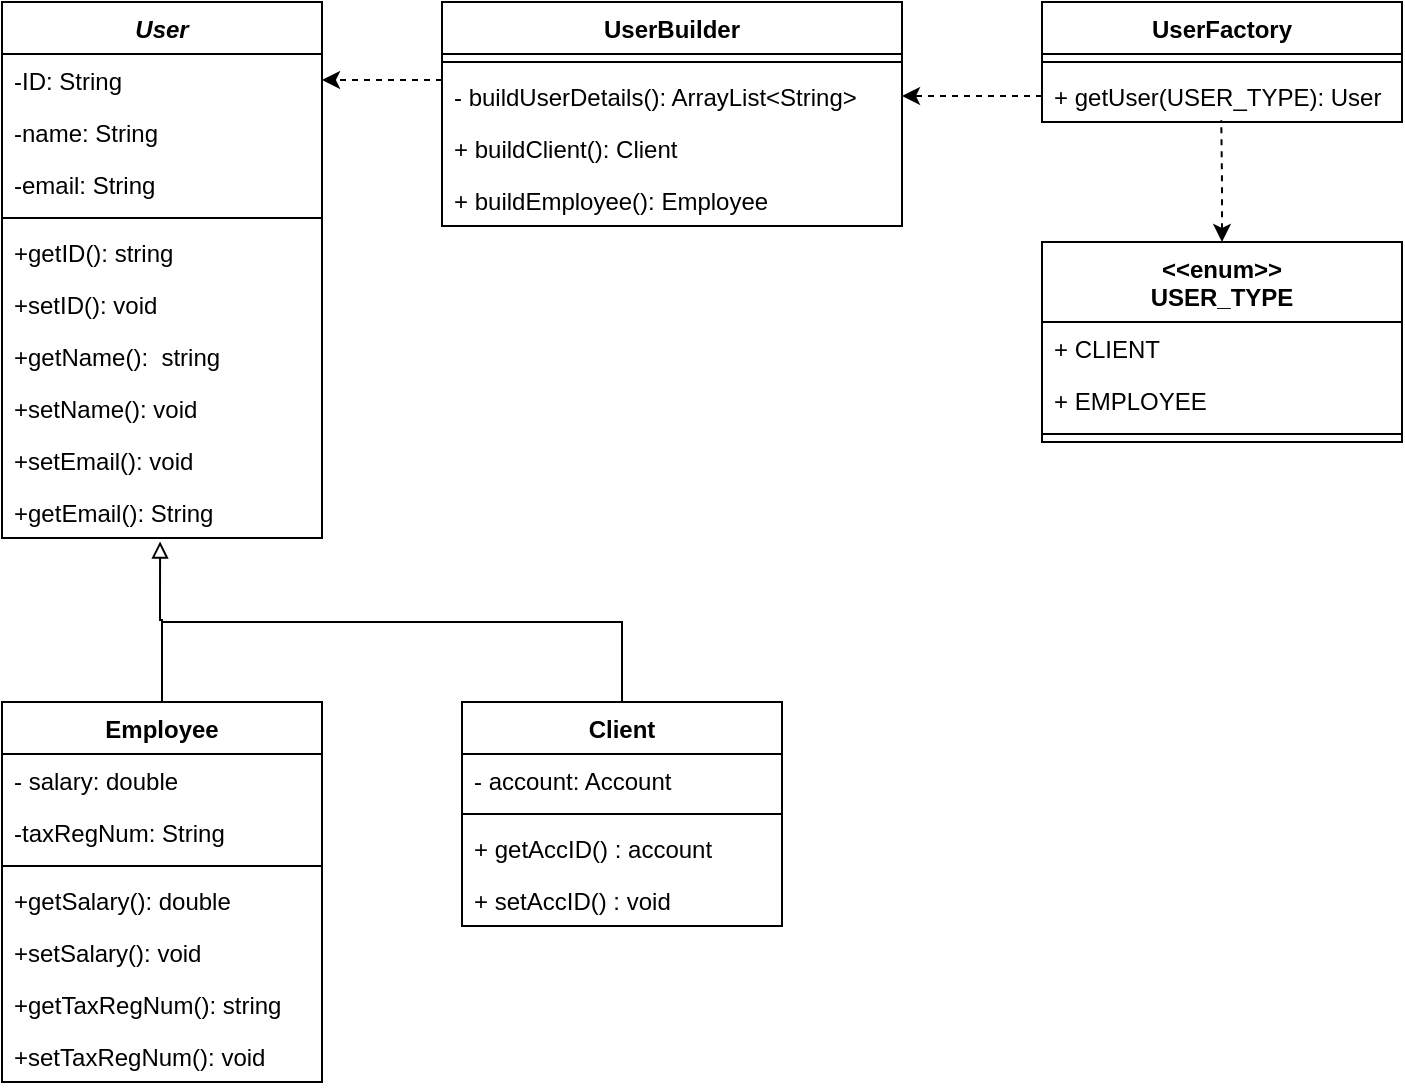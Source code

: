 <mxfile version="14.6.13" type="github">
  <diagram id="k4Plykv9acac5aPjrtQd" name="Page-1">
    <mxGraphModel dx="423" dy="472" grid="1" gridSize="10" guides="1" tooltips="1" connect="1" arrows="1" fold="1" page="1" pageScale="1" pageWidth="850" pageHeight="1100" math="0" shadow="0">
      <root>
        <mxCell id="0" />
        <mxCell id="1" parent="0" />
        <mxCell id="SLe5U7EsBWXXswVBxkud-1" value="User" style="swimlane;fontStyle=3;align=center;verticalAlign=top;childLayout=stackLayout;horizontal=1;startSize=26;horizontalStack=0;resizeParent=1;resizeParentMax=0;resizeLast=0;collapsible=1;marginBottom=0;" parent="1" vertex="1">
          <mxGeometry x="140" y="20" width="160" height="268" as="geometry" />
        </mxCell>
        <mxCell id="SLe5U7EsBWXXswVBxkud-2" value="-ID: String" style="text;strokeColor=none;fillColor=none;align=left;verticalAlign=top;spacingLeft=4;spacingRight=4;overflow=hidden;rotatable=0;points=[[0,0.5],[1,0.5]];portConstraint=eastwest;" parent="SLe5U7EsBWXXswVBxkud-1" vertex="1">
          <mxGeometry y="26" width="160" height="26" as="geometry" />
        </mxCell>
        <mxCell id="SLe5U7EsBWXXswVBxkud-3" value="-name: String" style="text;strokeColor=none;fillColor=none;align=left;verticalAlign=top;spacingLeft=4;spacingRight=4;overflow=hidden;rotatable=0;points=[[0,0.5],[1,0.5]];portConstraint=eastwest;" parent="SLe5U7EsBWXXswVBxkud-1" vertex="1">
          <mxGeometry y="52" width="160" height="26" as="geometry" />
        </mxCell>
        <mxCell id="SLe5U7EsBWXXswVBxkud-4" value="-email: String" style="text;strokeColor=none;fillColor=none;align=left;verticalAlign=top;spacingLeft=4;spacingRight=4;overflow=hidden;rotatable=0;points=[[0,0.5],[1,0.5]];portConstraint=eastwest;" parent="SLe5U7EsBWXXswVBxkud-1" vertex="1">
          <mxGeometry y="78" width="160" height="26" as="geometry" />
        </mxCell>
        <mxCell id="SLe5U7EsBWXXswVBxkud-5" value="" style="line;strokeWidth=1;fillColor=none;align=left;verticalAlign=middle;spacingTop=-1;spacingLeft=3;spacingRight=3;rotatable=0;labelPosition=right;points=[];portConstraint=eastwest;" parent="SLe5U7EsBWXXswVBxkud-1" vertex="1">
          <mxGeometry y="104" width="160" height="8" as="geometry" />
        </mxCell>
        <mxCell id="SLe5U7EsBWXXswVBxkud-6" value="+getID(): string" style="text;strokeColor=none;fillColor=none;align=left;verticalAlign=top;spacingLeft=4;spacingRight=4;overflow=hidden;rotatable=0;points=[[0,0.5],[1,0.5]];portConstraint=eastwest;" parent="SLe5U7EsBWXXswVBxkud-1" vertex="1">
          <mxGeometry y="112" width="160" height="26" as="geometry" />
        </mxCell>
        <mxCell id="SLe5U7EsBWXXswVBxkud-7" value="+setID(): void" style="text;strokeColor=none;fillColor=none;align=left;verticalAlign=top;spacingLeft=4;spacingRight=4;overflow=hidden;rotatable=0;points=[[0,0.5],[1,0.5]];portConstraint=eastwest;" parent="SLe5U7EsBWXXswVBxkud-1" vertex="1">
          <mxGeometry y="138" width="160" height="26" as="geometry" />
        </mxCell>
        <mxCell id="SLe5U7EsBWXXswVBxkud-8" value="+getName():  string" style="text;strokeColor=none;fillColor=none;align=left;verticalAlign=top;spacingLeft=4;spacingRight=4;overflow=hidden;rotatable=0;points=[[0,0.5],[1,0.5]];portConstraint=eastwest;" parent="SLe5U7EsBWXXswVBxkud-1" vertex="1">
          <mxGeometry y="164" width="160" height="26" as="geometry" />
        </mxCell>
        <mxCell id="SLe5U7EsBWXXswVBxkud-9" value="+setName(): void" style="text;strokeColor=none;fillColor=none;align=left;verticalAlign=top;spacingLeft=4;spacingRight=4;overflow=hidden;rotatable=0;points=[[0,0.5],[1,0.5]];portConstraint=eastwest;" parent="SLe5U7EsBWXXswVBxkud-1" vertex="1">
          <mxGeometry y="190" width="160" height="26" as="geometry" />
        </mxCell>
        <mxCell id="SLe5U7EsBWXXswVBxkud-10" value="+setEmail(): void" style="text;strokeColor=none;fillColor=none;align=left;verticalAlign=top;spacingLeft=4;spacingRight=4;overflow=hidden;rotatable=0;points=[[0,0.5],[1,0.5]];portConstraint=eastwest;" parent="SLe5U7EsBWXXswVBxkud-1" vertex="1">
          <mxGeometry y="216" width="160" height="26" as="geometry" />
        </mxCell>
        <mxCell id="SLe5U7EsBWXXswVBxkud-11" value="+getEmail(): String" style="text;strokeColor=none;fillColor=none;align=left;verticalAlign=top;spacingLeft=4;spacingRight=4;overflow=hidden;rotatable=0;points=[[0,0.5],[1,0.5]];portConstraint=eastwest;" parent="SLe5U7EsBWXXswVBxkud-1" vertex="1">
          <mxGeometry y="242" width="160" height="26" as="geometry" />
        </mxCell>
        <mxCell id="SLe5U7EsBWXXswVBxkud-13" value="UserFactory" style="swimlane;fontStyle=1;align=center;verticalAlign=top;childLayout=stackLayout;horizontal=1;startSize=26;horizontalStack=0;resizeParent=1;resizeParentMax=0;resizeLast=0;collapsible=1;marginBottom=0;" parent="1" vertex="1">
          <mxGeometry x="660" y="20" width="180" height="60" as="geometry" />
        </mxCell>
        <mxCell id="SLe5U7EsBWXXswVBxkud-14" value="" style="line;strokeWidth=1;fillColor=none;align=left;verticalAlign=middle;spacingTop=-1;spacingLeft=3;spacingRight=3;rotatable=0;labelPosition=right;points=[];portConstraint=eastwest;" parent="SLe5U7EsBWXXswVBxkud-13" vertex="1">
          <mxGeometry y="26" width="180" height="8" as="geometry" />
        </mxCell>
        <mxCell id="SLe5U7EsBWXXswVBxkud-15" value="+ getUser(USER_TYPE): User" style="text;strokeColor=none;fillColor=none;align=left;verticalAlign=top;spacingLeft=4;spacingRight=4;overflow=hidden;rotatable=0;points=[[0,0.5],[1,0.5]];portConstraint=eastwest;" parent="SLe5U7EsBWXXswVBxkud-13" vertex="1">
          <mxGeometry y="34" width="180" height="26" as="geometry" />
        </mxCell>
        <mxCell id="SLe5U7EsBWXXswVBxkud-37" style="edgeStyle=orthogonalEdgeStyle;rounded=0;orthogonalLoop=1;jettySize=auto;html=1;exitX=0.5;exitY=0;exitDx=0;exitDy=0;endArrow=none;endFill=0;" parent="1" source="SLe5U7EsBWXXswVBxkud-16" edge="1">
          <mxGeometry relative="1" as="geometry">
            <mxPoint x="220" y="330" as="targetPoint" />
            <Array as="points">
              <mxPoint x="450" y="330" />
            </Array>
          </mxGeometry>
        </mxCell>
        <mxCell id="SLe5U7EsBWXXswVBxkud-16" value="Client" style="swimlane;fontStyle=1;align=center;verticalAlign=top;childLayout=stackLayout;horizontal=1;startSize=26;horizontalStack=0;resizeParent=1;resizeParentMax=0;resizeLast=0;collapsible=1;marginBottom=0;" parent="1" vertex="1">
          <mxGeometry x="370" y="370" width="160" height="112" as="geometry" />
        </mxCell>
        <mxCell id="SLe5U7EsBWXXswVBxkud-17" value="- account: Account" style="text;strokeColor=none;fillColor=none;align=left;verticalAlign=top;spacingLeft=4;spacingRight=4;overflow=hidden;rotatable=0;points=[[0,0.5],[1,0.5]];portConstraint=eastwest;" parent="SLe5U7EsBWXXswVBxkud-16" vertex="1">
          <mxGeometry y="26" width="160" height="26" as="geometry" />
        </mxCell>
        <mxCell id="SLe5U7EsBWXXswVBxkud-18" value="" style="line;strokeWidth=1;fillColor=none;align=left;verticalAlign=middle;spacingTop=-1;spacingLeft=3;spacingRight=3;rotatable=0;labelPosition=right;points=[];portConstraint=eastwest;" parent="SLe5U7EsBWXXswVBxkud-16" vertex="1">
          <mxGeometry y="52" width="160" height="8" as="geometry" />
        </mxCell>
        <mxCell id="SLe5U7EsBWXXswVBxkud-19" value="+ getAccID() : account" style="text;strokeColor=none;fillColor=none;align=left;verticalAlign=top;spacingLeft=4;spacingRight=4;overflow=hidden;rotatable=0;points=[[0,0.5],[1,0.5]];portConstraint=eastwest;" parent="SLe5U7EsBWXXswVBxkud-16" vertex="1">
          <mxGeometry y="60" width="160" height="26" as="geometry" />
        </mxCell>
        <mxCell id="SLe5U7EsBWXXswVBxkud-20" value="+ setAccID() : void" style="text;strokeColor=none;fillColor=none;align=left;verticalAlign=top;spacingLeft=4;spacingRight=4;overflow=hidden;rotatable=0;points=[[0,0.5],[1,0.5]];portConstraint=eastwest;" parent="SLe5U7EsBWXXswVBxkud-16" vertex="1">
          <mxGeometry y="86" width="160" height="26" as="geometry" />
        </mxCell>
        <mxCell id="SLe5U7EsBWXXswVBxkud-36" style="edgeStyle=orthogonalEdgeStyle;rounded=0;orthogonalLoop=1;jettySize=auto;html=1;exitX=0.5;exitY=0;exitDx=0;exitDy=0;entryX=0.494;entryY=1.066;entryDx=0;entryDy=0;entryPerimeter=0;endArrow=block;endFill=0;" parent="1" source="SLe5U7EsBWXXswVBxkud-21" target="SLe5U7EsBWXXswVBxkud-11" edge="1">
          <mxGeometry relative="1" as="geometry">
            <Array as="points">
              <mxPoint x="220" y="329" />
              <mxPoint x="219" y="290" />
            </Array>
          </mxGeometry>
        </mxCell>
        <mxCell id="SLe5U7EsBWXXswVBxkud-21" value="Employee" style="swimlane;fontStyle=1;align=center;verticalAlign=top;childLayout=stackLayout;horizontal=1;startSize=26;horizontalStack=0;resizeParent=1;resizeParentMax=0;resizeLast=0;collapsible=1;marginBottom=0;" parent="1" vertex="1">
          <mxGeometry x="140" y="370" width="160" height="190" as="geometry" />
        </mxCell>
        <mxCell id="SLe5U7EsBWXXswVBxkud-22" value="- salary: double" style="text;strokeColor=none;fillColor=none;align=left;verticalAlign=top;spacingLeft=4;spacingRight=4;overflow=hidden;rotatable=0;points=[[0,0.5],[1,0.5]];portConstraint=eastwest;" parent="SLe5U7EsBWXXswVBxkud-21" vertex="1">
          <mxGeometry y="26" width="160" height="26" as="geometry" />
        </mxCell>
        <mxCell id="SLe5U7EsBWXXswVBxkud-23" value="-taxRegNum: String" style="text;strokeColor=none;fillColor=none;align=left;verticalAlign=top;spacingLeft=4;spacingRight=4;overflow=hidden;rotatable=0;points=[[0,0.5],[1,0.5]];portConstraint=eastwest;" parent="SLe5U7EsBWXXswVBxkud-21" vertex="1">
          <mxGeometry y="52" width="160" height="26" as="geometry" />
        </mxCell>
        <mxCell id="SLe5U7EsBWXXswVBxkud-24" value="" style="line;strokeWidth=1;fillColor=none;align=left;verticalAlign=middle;spacingTop=-1;spacingLeft=3;spacingRight=3;rotatable=0;labelPosition=right;points=[];portConstraint=eastwest;" parent="SLe5U7EsBWXXswVBxkud-21" vertex="1">
          <mxGeometry y="78" width="160" height="8" as="geometry" />
        </mxCell>
        <mxCell id="SLe5U7EsBWXXswVBxkud-25" value="+getSalary(): double" style="text;strokeColor=none;fillColor=none;align=left;verticalAlign=top;spacingLeft=4;spacingRight=4;overflow=hidden;rotatable=0;points=[[0,0.5],[1,0.5]];portConstraint=eastwest;" parent="SLe5U7EsBWXXswVBxkud-21" vertex="1">
          <mxGeometry y="86" width="160" height="26" as="geometry" />
        </mxCell>
        <mxCell id="SLe5U7EsBWXXswVBxkud-26" value="+setSalary(): void" style="text;strokeColor=none;fillColor=none;align=left;verticalAlign=top;spacingLeft=4;spacingRight=4;overflow=hidden;rotatable=0;points=[[0,0.5],[1,0.5]];portConstraint=eastwest;" parent="SLe5U7EsBWXXswVBxkud-21" vertex="1">
          <mxGeometry y="112" width="160" height="26" as="geometry" />
        </mxCell>
        <mxCell id="SLe5U7EsBWXXswVBxkud-27" value="+getTaxRegNum(): string" style="text;strokeColor=none;fillColor=none;align=left;verticalAlign=top;spacingLeft=4;spacingRight=4;overflow=hidden;rotatable=0;points=[[0,0.5],[1,0.5]];portConstraint=eastwest;" parent="SLe5U7EsBWXXswVBxkud-21" vertex="1">
          <mxGeometry y="138" width="160" height="26" as="geometry" />
        </mxCell>
        <mxCell id="SLe5U7EsBWXXswVBxkud-28" value="+setTaxRegNum(): void" style="text;strokeColor=none;fillColor=none;align=left;verticalAlign=top;spacingLeft=4;spacingRight=4;overflow=hidden;rotatable=0;points=[[0,0.5],[1,0.5]];portConstraint=eastwest;" parent="SLe5U7EsBWXXswVBxkud-21" vertex="1">
          <mxGeometry y="164" width="160" height="26" as="geometry" />
        </mxCell>
        <mxCell id="SLe5U7EsBWXXswVBxkud-29" value="UserBuilder" style="swimlane;fontStyle=1;align=center;verticalAlign=top;childLayout=stackLayout;horizontal=1;startSize=26;horizontalStack=0;resizeParent=1;resizeParentMax=0;resizeLast=0;collapsible=1;marginBottom=0;" parent="1" vertex="1">
          <mxGeometry x="360" y="20" width="230" height="112" as="geometry" />
        </mxCell>
        <mxCell id="SLe5U7EsBWXXswVBxkud-30" value="" style="line;strokeWidth=1;fillColor=none;align=left;verticalAlign=middle;spacingTop=-1;spacingLeft=3;spacingRight=3;rotatable=0;labelPosition=right;points=[];portConstraint=eastwest;" parent="SLe5U7EsBWXXswVBxkud-29" vertex="1">
          <mxGeometry y="26" width="230" height="8" as="geometry" />
        </mxCell>
        <mxCell id="SLe5U7EsBWXXswVBxkud-31" value="- buildUserDetails(): ArrayList&lt;String&gt;" style="text;strokeColor=none;fillColor=none;align=left;verticalAlign=top;spacingLeft=4;spacingRight=4;overflow=hidden;rotatable=0;points=[[0,0.5],[1,0.5]];portConstraint=eastwest;" parent="SLe5U7EsBWXXswVBxkud-29" vertex="1">
          <mxGeometry y="34" width="230" height="26" as="geometry" />
        </mxCell>
        <mxCell id="SLe5U7EsBWXXswVBxkud-32" value="+ buildClient(): Client" style="text;strokeColor=none;fillColor=none;align=left;verticalAlign=top;spacingLeft=4;spacingRight=4;overflow=hidden;rotatable=0;points=[[0,0.5],[1,0.5]];portConstraint=eastwest;" parent="SLe5U7EsBWXXswVBxkud-29" vertex="1">
          <mxGeometry y="60" width="230" height="26" as="geometry" />
        </mxCell>
        <mxCell id="SLe5U7EsBWXXswVBxkud-33" value="+ buildEmployee(): Employee" style="text;strokeColor=none;fillColor=none;align=left;verticalAlign=top;spacingLeft=4;spacingRight=4;overflow=hidden;rotatable=0;points=[[0,0.5],[1,0.5]];portConstraint=eastwest;" parent="SLe5U7EsBWXXswVBxkud-29" vertex="1">
          <mxGeometry y="86" width="230" height="26" as="geometry" />
        </mxCell>
        <mxCell id="SLe5U7EsBWXXswVBxkud-34" style="edgeStyle=orthogonalEdgeStyle;rounded=0;orthogonalLoop=1;jettySize=auto;html=1;exitX=0;exitY=0.5;exitDx=0;exitDy=0;entryX=1;entryY=0.5;entryDx=0;entryDy=0;dashed=1;" parent="1" source="SLe5U7EsBWXXswVBxkud-15" target="SLe5U7EsBWXXswVBxkud-31" edge="1">
          <mxGeometry relative="1" as="geometry" />
        </mxCell>
        <mxCell id="SLe5U7EsBWXXswVBxkud-38" style="edgeStyle=orthogonalEdgeStyle;rounded=0;orthogonalLoop=1;jettySize=auto;html=1;endArrow=classic;endFill=1;entryX=1;entryY=0.5;entryDx=0;entryDy=0;dashed=1;" parent="1" target="SLe5U7EsBWXXswVBxkud-2" edge="1">
          <mxGeometry relative="1" as="geometry">
            <mxPoint x="360" y="59" as="sourcePoint" />
            <mxPoint x="303" y="67" as="targetPoint" />
            <Array as="points">
              <mxPoint x="357" y="59" />
              <mxPoint x="357" y="59" />
            </Array>
          </mxGeometry>
        </mxCell>
        <mxCell id="SLe5U7EsBWXXswVBxkud-47" style="edgeStyle=orthogonalEdgeStyle;rounded=0;orthogonalLoop=1;jettySize=auto;html=1;exitX=0.5;exitY=0;exitDx=0;exitDy=0;entryX=0.498;entryY=0.966;entryDx=0;entryDy=0;entryPerimeter=0;dashed=1;endArrow=none;endFill=0;startArrow=classic;startFill=1;" parent="1" source="SLe5U7EsBWXXswVBxkud-42" target="SLe5U7EsBWXXswVBxkud-15" edge="1">
          <mxGeometry relative="1" as="geometry" />
        </mxCell>
        <mxCell id="SLe5U7EsBWXXswVBxkud-42" value="&lt;&lt;enum&gt;&gt;&#xa;USER_TYPE" style="swimlane;fontStyle=1;align=center;verticalAlign=top;childLayout=stackLayout;horizontal=1;startSize=40;horizontalStack=0;resizeParent=1;resizeParentMax=0;resizeLast=0;collapsible=1;marginBottom=0;" parent="1" vertex="1">
          <mxGeometry x="660" y="140" width="180" height="100" as="geometry" />
        </mxCell>
        <mxCell id="xuU-GDQQYidyvoH47H_W-1" value="+ CLIENT" style="text;strokeColor=none;fillColor=none;align=left;verticalAlign=top;spacingLeft=4;spacingRight=4;overflow=hidden;rotatable=0;points=[[0,0.5],[1,0.5]];portConstraint=eastwest;" vertex="1" parent="SLe5U7EsBWXXswVBxkud-42">
          <mxGeometry y="40" width="180" height="26" as="geometry" />
        </mxCell>
        <mxCell id="xuU-GDQQYidyvoH47H_W-2" value="+ EMPLOYEE" style="text;strokeColor=none;fillColor=none;align=left;verticalAlign=top;spacingLeft=4;spacingRight=4;overflow=hidden;rotatable=0;points=[[0,0.5],[1,0.5]];portConstraint=eastwest;" vertex="1" parent="SLe5U7EsBWXXswVBxkud-42">
          <mxGeometry y="66" width="180" height="26" as="geometry" />
        </mxCell>
        <mxCell id="SLe5U7EsBWXXswVBxkud-43" value="" style="line;strokeWidth=1;fillColor=none;align=left;verticalAlign=middle;spacingTop=-1;spacingLeft=3;spacingRight=3;rotatable=0;labelPosition=right;points=[];portConstraint=eastwest;" parent="SLe5U7EsBWXXswVBxkud-42" vertex="1">
          <mxGeometry y="92" width="180" height="8" as="geometry" />
        </mxCell>
      </root>
    </mxGraphModel>
  </diagram>
</mxfile>
